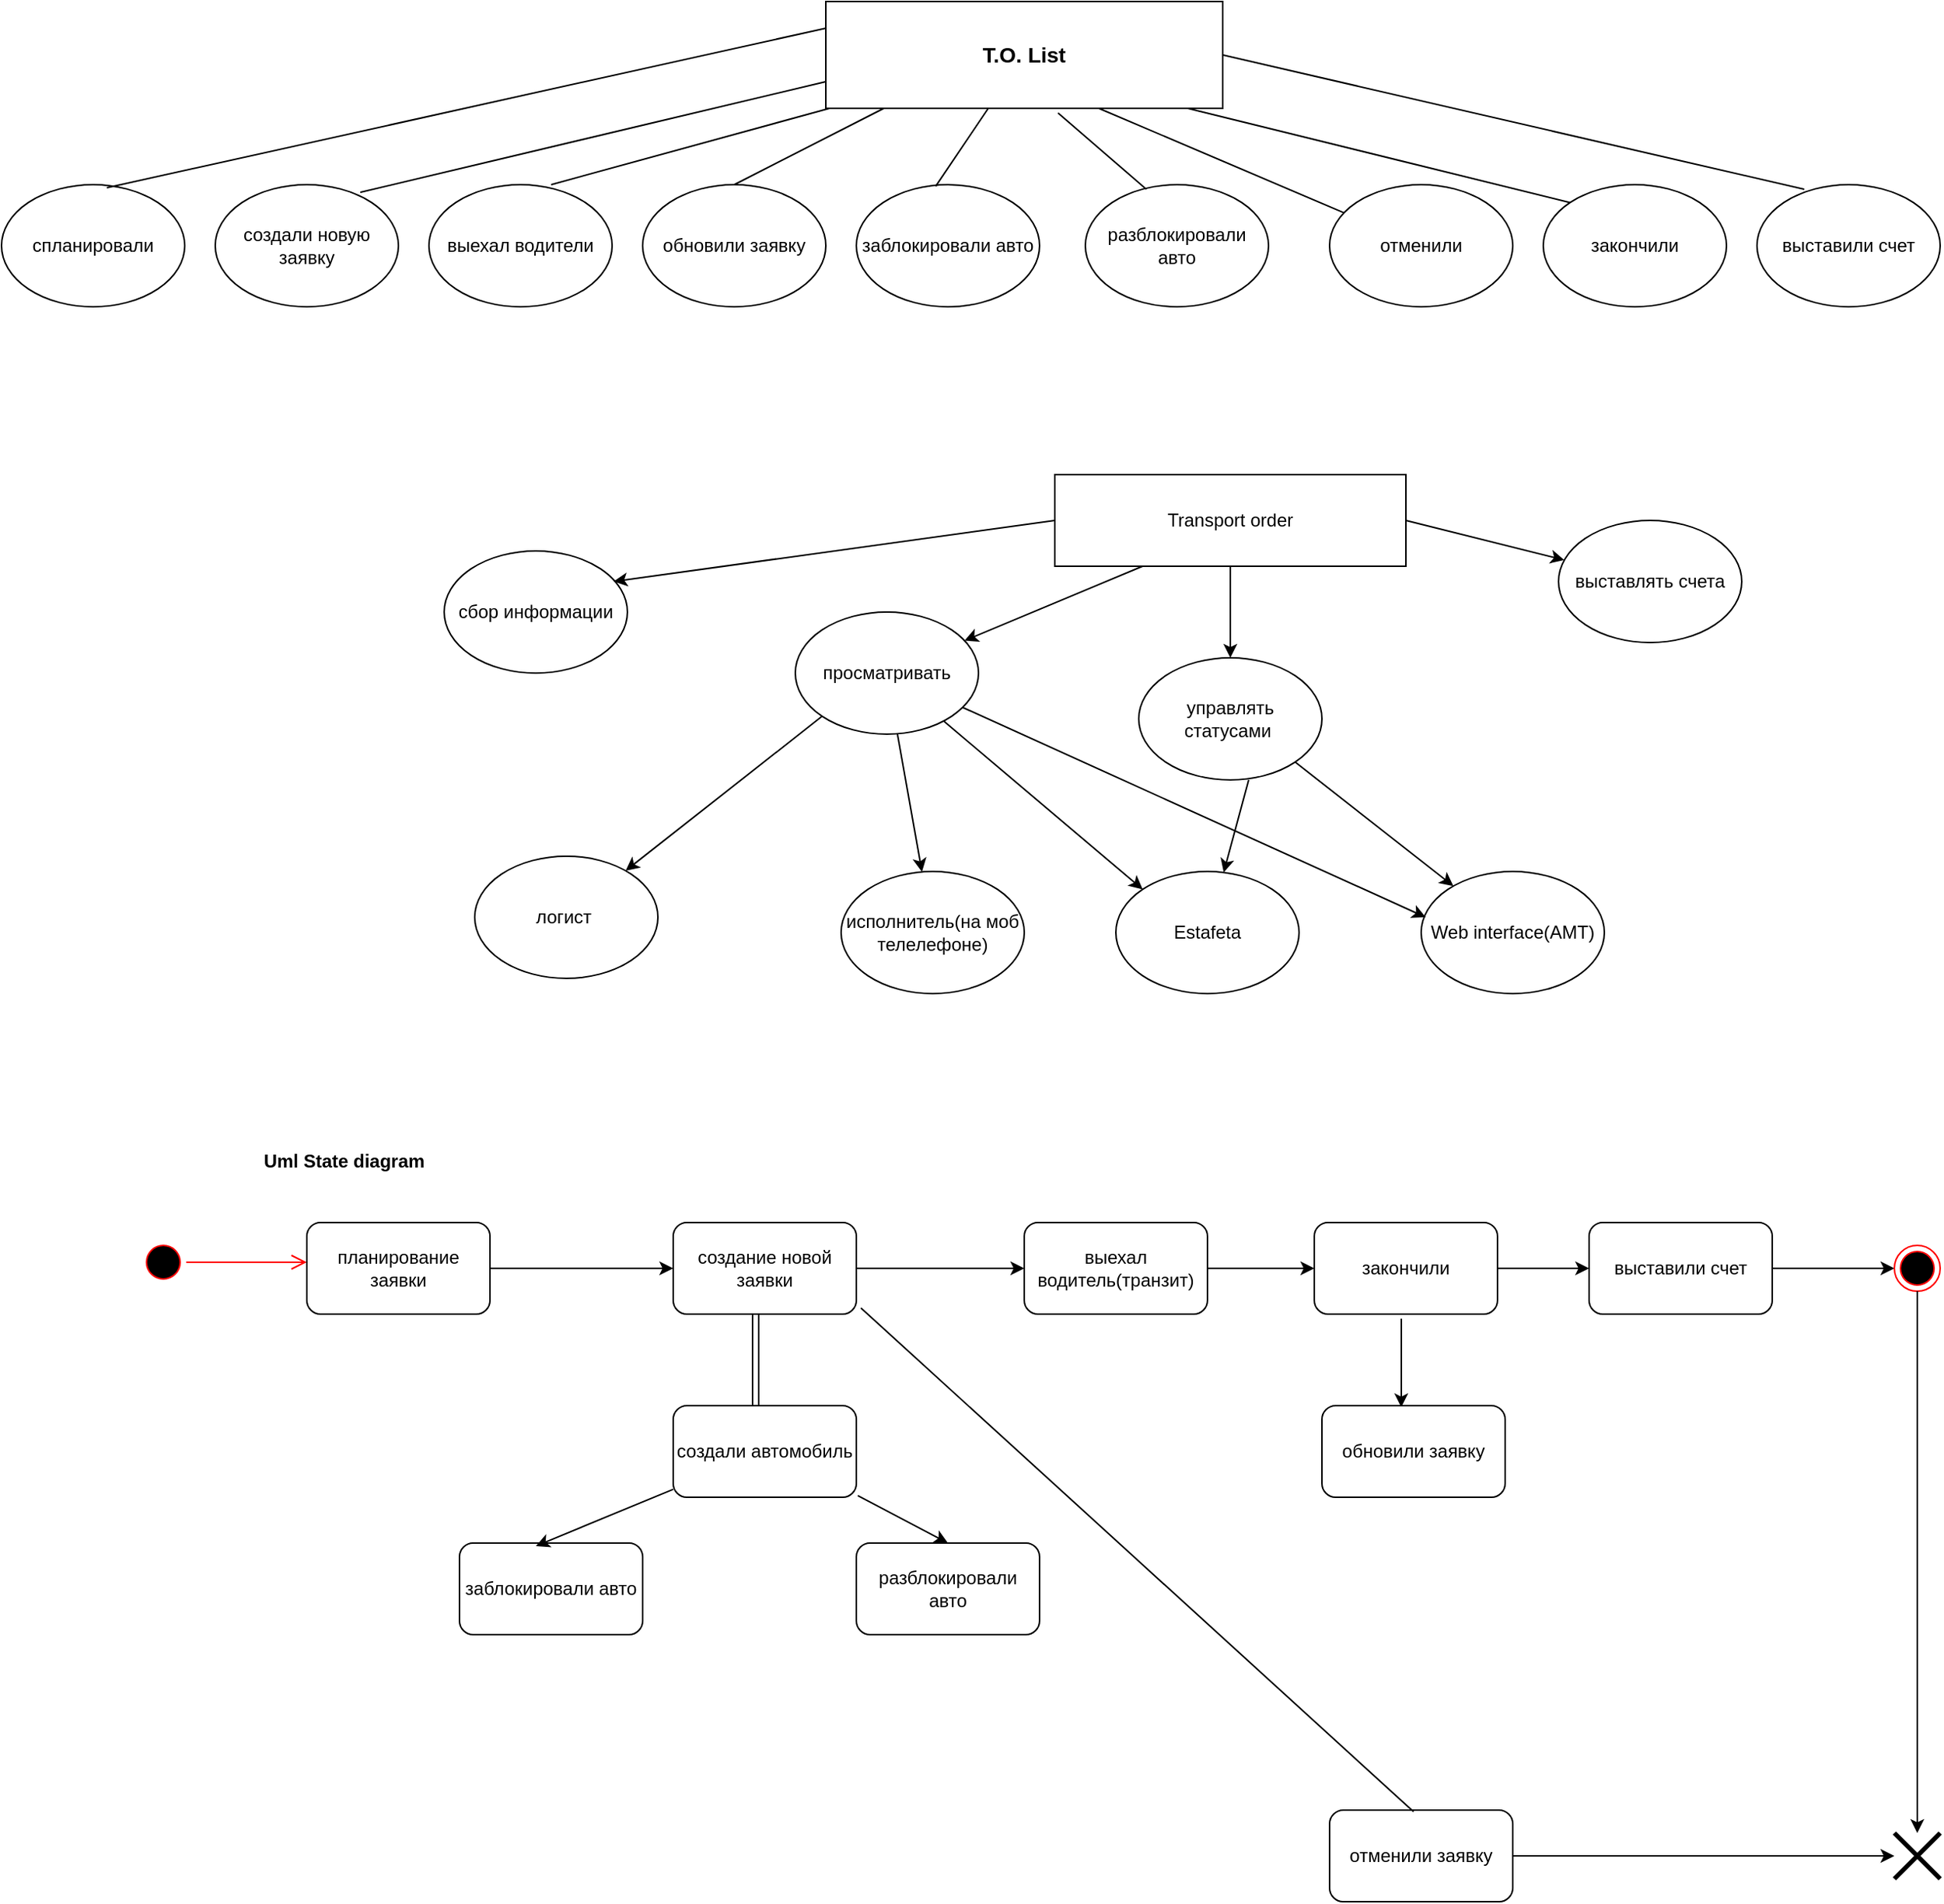 <mxfile version="11.0.8" type="github"><diagram id="OhRh93cr8eDF-wg2yFGC" name="Page-1"><mxGraphModel dx="2249" dy="796" grid="1" gridSize="10" guides="1" tooltips="1" connect="1" arrows="1" fold="1" page="1" pageScale="1" pageWidth="827" pageHeight="1169" math="0" shadow="0"><root><mxCell id="0"/><mxCell id="1" parent="0"/><mxCell id="C0zgssmNeR9V9FFvhS61-1" value="&lt;b&gt;&lt;font style=&quot;font-size: 14px&quot;&gt;T.O. List&lt;/font&gt;&lt;/b&gt;" style="rounded=0;whiteSpace=wrap;html=1;" vertex="1" parent="1"><mxGeometry x="340" y="10" width="260" height="70" as="geometry"/></mxCell><mxCell id="C0zgssmNeR9V9FFvhS61-10" value="спланировали" style="ellipse;whiteSpace=wrap;html=1;" vertex="1" parent="1"><mxGeometry x="-200" y="130" width="120" height="80" as="geometry"/></mxCell><mxCell id="C0zgssmNeR9V9FFvhS61-11" value="выехал водители" style="ellipse;whiteSpace=wrap;html=1;" vertex="1" parent="1"><mxGeometry x="80" y="130" width="120" height="80" as="geometry"/></mxCell><mxCell id="C0zgssmNeR9V9FFvhS61-12" value="заблокировали авто" style="ellipse;whiteSpace=wrap;html=1;" vertex="1" parent="1"><mxGeometry x="360" y="130" width="120" height="80" as="geometry"/></mxCell><mxCell id="C0zgssmNeR9V9FFvhS61-13" value="закончили" style="ellipse;whiteSpace=wrap;html=1;" vertex="1" parent="1"><mxGeometry x="810" y="130" width="120" height="80" as="geometry"/></mxCell><mxCell id="C0zgssmNeR9V9FFvhS61-14" value="выставили счет" style="ellipse;whiteSpace=wrap;html=1;" vertex="1" parent="1"><mxGeometry x="950" y="130" width="120" height="80" as="geometry"/></mxCell><mxCell id="C0zgssmNeR9V9FFvhS61-15" value="отменили" style="ellipse;whiteSpace=wrap;html=1;" vertex="1" parent="1"><mxGeometry x="670" y="130" width="120" height="80" as="geometry"/></mxCell><mxCell id="C0zgssmNeR9V9FFvhS61-16" value="обновили заявку" style="ellipse;whiteSpace=wrap;html=1;" vertex="1" parent="1"><mxGeometry x="220" y="130" width="120" height="80" as="geometry"/></mxCell><mxCell id="C0zgssmNeR9V9FFvhS61-17" value="создали новую заявку" style="ellipse;whiteSpace=wrap;html=1;" vertex="1" parent="1"><mxGeometry x="-60" y="130" width="120" height="80" as="geometry"/></mxCell><mxCell id="C0zgssmNeR9V9FFvhS61-18" value="разблокировали авто" style="ellipse;whiteSpace=wrap;html=1;" vertex="1" parent="1"><mxGeometry x="510" y="130" width="120" height="80" as="geometry"/></mxCell><mxCell id="C0zgssmNeR9V9FFvhS61-19" value="" style="endArrow=none;html=1;entryX=0;entryY=0.25;entryDx=0;entryDy=0;exitX=0.575;exitY=0.025;exitDx=0;exitDy=0;exitPerimeter=0;" edge="1" parent="1" source="C0zgssmNeR9V9FFvhS61-10" target="C0zgssmNeR9V9FFvhS61-1"><mxGeometry width="50" height="50" relative="1" as="geometry"><mxPoint x="130" y="120" as="sourcePoint"/><mxPoint x="180" y="70" as="targetPoint"/></mxGeometry></mxCell><mxCell id="C0zgssmNeR9V9FFvhS61-20" value="" style="endArrow=none;html=1;entryX=0;entryY=0.75;entryDx=0;entryDy=0;exitX=0.792;exitY=0.063;exitDx=0;exitDy=0;exitPerimeter=0;" edge="1" parent="1" source="C0zgssmNeR9V9FFvhS61-17" target="C0zgssmNeR9V9FFvhS61-1"><mxGeometry width="50" height="50" relative="1" as="geometry"><mxPoint x="270" y="120" as="sourcePoint"/><mxPoint x="320" y="70" as="targetPoint"/></mxGeometry></mxCell><mxCell id="C0zgssmNeR9V9FFvhS61-21" value="" style="endArrow=none;html=1;exitX=0.667;exitY=0;exitDx=0;exitDy=0;exitPerimeter=0;" edge="1" parent="1" source="C0zgssmNeR9V9FFvhS61-11" target="C0zgssmNeR9V9FFvhS61-1"><mxGeometry width="50" height="50" relative="1" as="geometry"><mxPoint x="250" y="160" as="sourcePoint"/><mxPoint x="300" y="110" as="targetPoint"/></mxGeometry></mxCell><mxCell id="C0zgssmNeR9V9FFvhS61-22" value="" style="endArrow=none;html=1;entryX=0.146;entryY=1;entryDx=0;entryDy=0;entryPerimeter=0;exitX=0.5;exitY=0;exitDx=0;exitDy=0;" edge="1" parent="1" source="C0zgssmNeR9V9FFvhS61-16" target="C0zgssmNeR9V9FFvhS61-1"><mxGeometry width="50" height="50" relative="1" as="geometry"><mxPoint x="280" y="180" as="sourcePoint"/><mxPoint x="330" y="130" as="targetPoint"/></mxGeometry></mxCell><mxCell id="C0zgssmNeR9V9FFvhS61-23" value="" style="endArrow=none;html=1;exitX=0.433;exitY=0.013;exitDx=0;exitDy=0;exitPerimeter=0;" edge="1" parent="1" source="C0zgssmNeR9V9FFvhS61-12" target="C0zgssmNeR9V9FFvhS61-1"><mxGeometry width="50" height="50" relative="1" as="geometry"><mxPoint x="380" y="160" as="sourcePoint"/><mxPoint x="430" y="110" as="targetPoint"/></mxGeometry></mxCell><mxCell id="C0zgssmNeR9V9FFvhS61-24" value="" style="endArrow=none;html=1;entryX=0.585;entryY=1.043;entryDx=0;entryDy=0;entryPerimeter=0;exitX=0.333;exitY=0.038;exitDx=0;exitDy=0;exitPerimeter=0;" edge="1" parent="1" source="C0zgssmNeR9V9FFvhS61-18" target="C0zgssmNeR9V9FFvhS61-1"><mxGeometry width="50" height="50" relative="1" as="geometry"><mxPoint x="500" y="160" as="sourcePoint"/><mxPoint x="550" y="110" as="targetPoint"/></mxGeometry></mxCell><mxCell id="C0zgssmNeR9V9FFvhS61-25" value="" style="endArrow=none;html=1;exitX=0.688;exitY=1;exitDx=0;exitDy=0;exitPerimeter=0;" edge="1" parent="1" source="C0zgssmNeR9V9FFvhS61-1" target="C0zgssmNeR9V9FFvhS61-15"><mxGeometry width="50" height="50" relative="1" as="geometry"><mxPoint x="710" y="140" as="sourcePoint"/><mxPoint x="760" y="90" as="targetPoint"/></mxGeometry></mxCell><mxCell id="C0zgssmNeR9V9FFvhS61-26" value="" style="endArrow=none;html=1;exitX=0.912;exitY=1;exitDx=0;exitDy=0;exitPerimeter=0;entryX=0;entryY=0;entryDx=0;entryDy=0;" edge="1" parent="1" source="C0zgssmNeR9V9FFvhS61-1" target="C0zgssmNeR9V9FFvhS61-13"><mxGeometry width="50" height="50" relative="1" as="geometry"><mxPoint x="720" y="120" as="sourcePoint"/><mxPoint x="770" y="70" as="targetPoint"/></mxGeometry></mxCell><mxCell id="C0zgssmNeR9V9FFvhS61-27" value="" style="endArrow=none;html=1;exitX=1;exitY=0.5;exitDx=0;exitDy=0;entryX=0.258;entryY=0.038;entryDx=0;entryDy=0;entryPerimeter=0;" edge="1" parent="1" source="C0zgssmNeR9V9FFvhS61-1" target="C0zgssmNeR9V9FFvhS61-14"><mxGeometry width="50" height="50" relative="1" as="geometry"><mxPoint x="890" y="120" as="sourcePoint"/><mxPoint x="995" y="140" as="targetPoint"/></mxGeometry></mxCell><mxCell id="C0zgssmNeR9V9FFvhS61-29" value="управлять статусами&amp;nbsp;" style="ellipse;whiteSpace=wrap;html=1;" vertex="1" parent="1"><mxGeometry x="545" y="440" width="120" height="80" as="geometry"/></mxCell><mxCell id="C0zgssmNeR9V9FFvhS61-31" value="выставлять счета" style="ellipse;whiteSpace=wrap;html=1;" vertex="1" parent="1"><mxGeometry x="820" y="350" width="120" height="80" as="geometry"/></mxCell><mxCell id="C0zgssmNeR9V9FFvhS61-42" value="Transport order" style="rounded=0;whiteSpace=wrap;html=1;" vertex="1" parent="1"><mxGeometry x="490" y="320" width="230" height="60" as="geometry"/></mxCell><mxCell id="C0zgssmNeR9V9FFvhS61-43" value="сбор информации" style="ellipse;whiteSpace=wrap;html=1;" vertex="1" parent="1"><mxGeometry x="90" y="370" width="120" height="80" as="geometry"/></mxCell><mxCell id="C0zgssmNeR9V9FFvhS61-44" value="" style="endArrow=classic;html=1;exitX=0;exitY=0.5;exitDx=0;exitDy=0;entryX=0.925;entryY=0.25;entryDx=0;entryDy=0;entryPerimeter=0;" edge="1" parent="1" source="C0zgssmNeR9V9FFvhS61-42" target="C0zgssmNeR9V9FFvhS61-43"><mxGeometry width="50" height="50" relative="1" as="geometry"><mxPoint x="330" y="420" as="sourcePoint"/><mxPoint x="380" y="370" as="targetPoint"/></mxGeometry></mxCell><mxCell id="C0zgssmNeR9V9FFvhS61-45" value="просматривать" style="ellipse;whiteSpace=wrap;html=1;" vertex="1" parent="1"><mxGeometry x="320" y="410" width="120" height="80" as="geometry"/></mxCell><mxCell id="C0zgssmNeR9V9FFvhS61-46" value="" style="endArrow=classic;html=1;exitX=0.25;exitY=1;exitDx=0;exitDy=0;" edge="1" parent="1" source="C0zgssmNeR9V9FFvhS61-42" target="C0zgssmNeR9V9FFvhS61-45"><mxGeometry width="50" height="50" relative="1" as="geometry"><mxPoint x="500" y="480" as="sourcePoint"/><mxPoint x="550" y="430" as="targetPoint"/></mxGeometry></mxCell><mxCell id="C0zgssmNeR9V9FFvhS61-47" value="" style="endArrow=classic;html=1;exitX=0.5;exitY=1;exitDx=0;exitDy=0;" edge="1" parent="1" source="C0zgssmNeR9V9FFvhS61-42" target="C0zgssmNeR9V9FFvhS61-29"><mxGeometry width="50" height="50" relative="1" as="geometry"><mxPoint x="740" y="500" as="sourcePoint"/><mxPoint x="790" y="450" as="targetPoint"/></mxGeometry></mxCell><mxCell id="C0zgssmNeR9V9FFvhS61-48" value="" style="endArrow=classic;html=1;exitX=1;exitY=0.5;exitDx=0;exitDy=0;" edge="1" parent="1" source="C0zgssmNeR9V9FFvhS61-42" target="C0zgssmNeR9V9FFvhS61-31"><mxGeometry width="50" height="50" relative="1" as="geometry"><mxPoint x="820" y="400" as="sourcePoint"/><mxPoint x="870" y="350" as="targetPoint"/></mxGeometry></mxCell><mxCell id="C0zgssmNeR9V9FFvhS61-49" value="логист&amp;nbsp;" style="ellipse;whiteSpace=wrap;html=1;" vertex="1" parent="1"><mxGeometry x="110" y="570" width="120" height="80" as="geometry"/></mxCell><mxCell id="C0zgssmNeR9V9FFvhS61-50" value="исполнитель(на моб телелефоне)" style="ellipse;whiteSpace=wrap;html=1;" vertex="1" parent="1"><mxGeometry x="350" y="580" width="120" height="80" as="geometry"/></mxCell><mxCell id="C0zgssmNeR9V9FFvhS61-51" value="" style="endArrow=classic;html=1;exitX=0;exitY=1;exitDx=0;exitDy=0;" edge="1" parent="1" source="C0zgssmNeR9V9FFvhS61-45" target="C0zgssmNeR9V9FFvhS61-49"><mxGeometry width="50" height="50" relative="1" as="geometry"><mxPoint x="260" y="550" as="sourcePoint"/><mxPoint x="310" y="500" as="targetPoint"/></mxGeometry></mxCell><mxCell id="C0zgssmNeR9V9FFvhS61-52" value="" style="endArrow=classic;html=1;" edge="1" parent="1" source="C0zgssmNeR9V9FFvhS61-45" target="C0zgssmNeR9V9FFvhS61-50"><mxGeometry width="50" height="50" relative="1" as="geometry"><mxPoint x="430" y="590" as="sourcePoint"/><mxPoint x="480" y="540" as="targetPoint"/></mxGeometry></mxCell><mxCell id="C0zgssmNeR9V9FFvhS61-53" value="Web interface(AMT)" style="ellipse;whiteSpace=wrap;html=1;" vertex="1" parent="1"><mxGeometry x="730" y="580" width="120" height="80" as="geometry"/></mxCell><mxCell id="C0zgssmNeR9V9FFvhS61-54" value="Estafeta" style="ellipse;whiteSpace=wrap;html=1;" vertex="1" parent="1"><mxGeometry x="530" y="580" width="120" height="80" as="geometry"/></mxCell><mxCell id="C0zgssmNeR9V9FFvhS61-55" value="" style="endArrow=classic;html=1;" edge="1" parent="1" target="C0zgssmNeR9V9FFvhS61-54"><mxGeometry width="50" height="50" relative="1" as="geometry"><mxPoint x="617" y="520" as="sourcePoint"/><mxPoint x="560" y="550" as="targetPoint"/></mxGeometry></mxCell><mxCell id="C0zgssmNeR9V9FFvhS61-56" value="" style="endArrow=classic;html=1;exitX=1;exitY=1;exitDx=0;exitDy=0;" edge="1" parent="1" source="C0zgssmNeR9V9FFvhS61-29" target="C0zgssmNeR9V9FFvhS61-53"><mxGeometry width="50" height="50" relative="1" as="geometry"><mxPoint x="630" y="520" as="sourcePoint"/><mxPoint x="750" y="540" as="targetPoint"/></mxGeometry></mxCell><mxCell id="C0zgssmNeR9V9FFvhS61-57" value="" style="endArrow=classic;html=1;entryX=0;entryY=0;entryDx=0;entryDy=0;" edge="1" parent="1" source="C0zgssmNeR9V9FFvhS61-45" target="C0zgssmNeR9V9FFvhS61-54"><mxGeometry width="50" height="50" relative="1" as="geometry"><mxPoint x="440" y="560" as="sourcePoint"/><mxPoint x="490" y="510" as="targetPoint"/></mxGeometry></mxCell><mxCell id="C0zgssmNeR9V9FFvhS61-58" value="" style="endArrow=classic;html=1;entryX=0.025;entryY=0.375;entryDx=0;entryDy=0;entryPerimeter=0;" edge="1" parent="1" source="C0zgssmNeR9V9FFvhS61-45" target="C0zgssmNeR9V9FFvhS61-53"><mxGeometry width="50" height="50" relative="1" as="geometry"><mxPoint x="460" y="530" as="sourcePoint"/><mxPoint x="510" y="480" as="targetPoint"/></mxGeometry></mxCell><mxCell id="C0zgssmNeR9V9FFvhS61-59" value="" style="ellipse;html=1;shape=startState;fillColor=#000000;strokeColor=#ff0000;" vertex="1" parent="1"><mxGeometry x="-109" y="821" width="30" height="30" as="geometry"/></mxCell><mxCell id="C0zgssmNeR9V9FFvhS61-60" value="" style="edgeStyle=orthogonalEdgeStyle;html=1;verticalAlign=bottom;endArrow=open;endSize=8;strokeColor=#ff0000;exitX=1;exitY=0.5;exitDx=0;exitDy=0;" edge="1" source="C0zgssmNeR9V9FFvhS61-59" parent="1"><mxGeometry relative="1" as="geometry"><mxPoint y="836" as="targetPoint"/></mxGeometry></mxCell><mxCell id="C0zgssmNeR9V9FFvhS61-61" value="планирование заявки" style="rounded=1;whiteSpace=wrap;html=1;" vertex="1" parent="1"><mxGeometry y="810" width="120" height="60" as="geometry"/></mxCell><mxCell id="C0zgssmNeR9V9FFvhS61-62" value="" style="endArrow=classic;html=1;exitX=1;exitY=0.5;exitDx=0;exitDy=0;" edge="1" parent="1" source="C0zgssmNeR9V9FFvhS61-61"><mxGeometry width="50" height="50" relative="1" as="geometry"><mxPoint x="300" y="900" as="sourcePoint"/><mxPoint x="240" y="840" as="targetPoint"/></mxGeometry></mxCell><mxCell id="C0zgssmNeR9V9FFvhS61-63" value="создание новой заявки" style="rounded=1;whiteSpace=wrap;html=1;" vertex="1" parent="1"><mxGeometry x="240" y="810" width="120" height="60" as="geometry"/></mxCell><mxCell id="C0zgssmNeR9V9FFvhS61-64" value="" style="endArrow=classic;html=1;exitX=1;exitY=0.5;exitDx=0;exitDy=0;" edge="1" parent="1" source="C0zgssmNeR9V9FFvhS61-63"><mxGeometry width="50" height="50" relative="1" as="geometry"><mxPoint x="530" y="910" as="sourcePoint"/><mxPoint x="470" y="840" as="targetPoint"/></mxGeometry></mxCell><mxCell id="C0zgssmNeR9V9FFvhS61-65" value="выехал водитель(транзит)" style="rounded=1;whiteSpace=wrap;html=1;" vertex="1" parent="1"><mxGeometry x="470" y="810" width="120" height="60" as="geometry"/></mxCell><mxCell id="C0zgssmNeR9V9FFvhS61-66" value="" style="endArrow=classic;html=1;entryX=0.433;entryY=0.017;entryDx=0;entryDy=0;entryPerimeter=0;" edge="1" parent="1" target="C0zgssmNeR9V9FFvhS61-67"><mxGeometry width="50" height="50" relative="1" as="geometry"><mxPoint x="717" y="873" as="sourcePoint"/><mxPoint x="520" y="940" as="targetPoint"/></mxGeometry></mxCell><mxCell id="C0zgssmNeR9V9FFvhS61-67" value="обновили заявку" style="rounded=1;whiteSpace=wrap;html=1;" vertex="1" parent="1"><mxGeometry x="665" y="930" width="120" height="60" as="geometry"/></mxCell><mxCell id="C0zgssmNeR9V9FFvhS61-69" value="создали автомобиль" style="rounded=1;whiteSpace=wrap;html=1;" vertex="1" parent="1"><mxGeometry x="240" y="930" width="120" height="60" as="geometry"/></mxCell><mxCell id="C0zgssmNeR9V9FFvhS61-70" value="" style="shape=link;html=1;entryX=0.45;entryY=1;entryDx=0;entryDy=0;entryPerimeter=0;exitX=0.45;exitY=0;exitDx=0;exitDy=0;exitPerimeter=0;" edge="1" parent="1" source="C0zgssmNeR9V9FFvhS61-69" target="C0zgssmNeR9V9FFvhS61-63"><mxGeometry width="50" height="50" relative="1" as="geometry"><mxPoint x="280" y="920" as="sourcePoint"/><mxPoint x="330" y="870" as="targetPoint"/></mxGeometry></mxCell><mxCell id="C0zgssmNeR9V9FFvhS61-72" value="заблокировали авто" style="rounded=1;whiteSpace=wrap;html=1;" vertex="1" parent="1"><mxGeometry x="100" y="1020" width="120" height="60" as="geometry"/></mxCell><mxCell id="C0zgssmNeR9V9FFvhS61-73" value="разблокировали авто" style="rounded=1;whiteSpace=wrap;html=1;" vertex="1" parent="1"><mxGeometry x="360" y="1020" width="120" height="60" as="geometry"/></mxCell><mxCell id="C0zgssmNeR9V9FFvhS61-74" value="закончили" style="rounded=1;whiteSpace=wrap;html=1;" vertex="1" parent="1"><mxGeometry x="660" y="810" width="120" height="60" as="geometry"/></mxCell><mxCell id="C0zgssmNeR9V9FFvhS61-75" value="выставили счет" style="rounded=1;whiteSpace=wrap;html=1;" vertex="1" parent="1"><mxGeometry x="840" y="810" width="120" height="60" as="geometry"/></mxCell><mxCell id="C0zgssmNeR9V9FFvhS61-76" value="" style="endArrow=classic;html=1;exitX=1;exitY=0.5;exitDx=0;exitDy=0;entryX=0;entryY=0.5;entryDx=0;entryDy=0;" edge="1" parent="1" source="C0zgssmNeR9V9FFvhS61-65" target="C0zgssmNeR9V9FFvhS61-74"><mxGeometry width="50" height="50" relative="1" as="geometry"><mxPoint x="720" y="990" as="sourcePoint"/><mxPoint x="770" y="940" as="targetPoint"/></mxGeometry></mxCell><mxCell id="C0zgssmNeR9V9FFvhS61-77" value="" style="endArrow=classic;html=1;exitX=1;exitY=0.5;exitDx=0;exitDy=0;entryX=0;entryY=0.5;entryDx=0;entryDy=0;" edge="1" parent="1" source="C0zgssmNeR9V9FFvhS61-74" target="C0zgssmNeR9V9FFvhS61-75"><mxGeometry width="50" height="50" relative="1" as="geometry"><mxPoint x="770" y="1000" as="sourcePoint"/><mxPoint x="820" y="950" as="targetPoint"/></mxGeometry></mxCell><mxCell id="C0zgssmNeR9V9FFvhS61-78" value="отменили заявку" style="rounded=1;whiteSpace=wrap;html=1;" vertex="1" parent="1"><mxGeometry x="670" y="1195" width="120" height="60" as="geometry"/></mxCell><mxCell id="C0zgssmNeR9V9FFvhS61-79" value="" style="endArrow=classic;html=1;exitX=1;exitY=0.5;exitDx=0;exitDy=0;" edge="1" parent="1" source="C0zgssmNeR9V9FFvhS61-75"><mxGeometry width="50" height="50" relative="1" as="geometry"><mxPoint x="1010" y="870" as="sourcePoint"/><mxPoint x="1040" y="840" as="targetPoint"/></mxGeometry></mxCell><mxCell id="C0zgssmNeR9V9FFvhS61-80" value="" style="ellipse;html=1;shape=endState;fillColor=#000000;strokeColor=#ff0000;" vertex="1" parent="1"><mxGeometry x="1040" y="825" width="30" height="30" as="geometry"/></mxCell><mxCell id="C0zgssmNeR9V9FFvhS61-81" value="" style="shape=umlDestroy;whiteSpace=wrap;html=1;strokeWidth=3;" vertex="1" parent="1"><mxGeometry x="1040" y="1210" width="30" height="30" as="geometry"/></mxCell><mxCell id="C0zgssmNeR9V9FFvhS61-82" value="" style="endArrow=classic;html=1;exitX=1;exitY=0.5;exitDx=0;exitDy=0;" edge="1" parent="1" source="C0zgssmNeR9V9FFvhS61-78" target="C0zgssmNeR9V9FFvhS61-81"><mxGeometry width="50" height="50" relative="1" as="geometry"><mxPoint x="390" y="1245" as="sourcePoint"/><mxPoint x="870" y="1250" as="targetPoint"/></mxGeometry></mxCell><mxCell id="C0zgssmNeR9V9FFvhS61-83" value="" style="endArrow=classic;html=1;entryX=0.417;entryY=0.033;entryDx=0;entryDy=0;entryPerimeter=0;" edge="1" parent="1" source="C0zgssmNeR9V9FFvhS61-69" target="C0zgssmNeR9V9FFvhS61-72"><mxGeometry width="50" height="50" relative="1" as="geometry"><mxPoint x="100" y="990" as="sourcePoint"/><mxPoint x="150" y="940" as="targetPoint"/></mxGeometry></mxCell><mxCell id="C0zgssmNeR9V9FFvhS61-84" value="" style="endArrow=classic;html=1;exitX=1.008;exitY=0.983;exitDx=0;exitDy=0;exitPerimeter=0;entryX=0.5;entryY=0;entryDx=0;entryDy=0;" edge="1" parent="1" source="C0zgssmNeR9V9FFvhS61-69" target="C0zgssmNeR9V9FFvhS61-73"><mxGeometry width="50" height="50" relative="1" as="geometry"><mxPoint x="380" y="1030" as="sourcePoint"/><mxPoint x="430" y="980" as="targetPoint"/></mxGeometry></mxCell><mxCell id="C0zgssmNeR9V9FFvhS61-85" value="" style="endArrow=classic;html=1;exitX=0.5;exitY=1;exitDx=0;exitDy=0;" edge="1" parent="1" source="C0zgssmNeR9V9FFvhS61-80"><mxGeometry width="50" height="50" relative="1" as="geometry"><mxPoint x="1040" y="1040" as="sourcePoint"/><mxPoint x="1055" y="1210" as="targetPoint"/></mxGeometry></mxCell><mxCell id="C0zgssmNeR9V9FFvhS61-86" value="" style="endArrow=none;html=1;entryX=1.025;entryY=0.933;entryDx=0;entryDy=0;entryPerimeter=0;" edge="1" parent="1" target="C0zgssmNeR9V9FFvhS61-63"><mxGeometry width="50" height="50" relative="1" as="geometry"><mxPoint x="725" y="1196" as="sourcePoint"/><mxPoint x="320" y="1070" as="targetPoint"/></mxGeometry></mxCell><mxCell id="C0zgssmNeR9V9FFvhS61-88" value="&lt;b&gt;Uml State diagram&lt;/b&gt;" style="text;html=1;strokeColor=none;fillColor=none;align=center;verticalAlign=middle;whiteSpace=wrap;rounded=0;" vertex="1" parent="1"><mxGeometry x="-140" y="760" width="329" height="20" as="geometry"/></mxCell></root></mxGraphModel></diagram></mxfile>